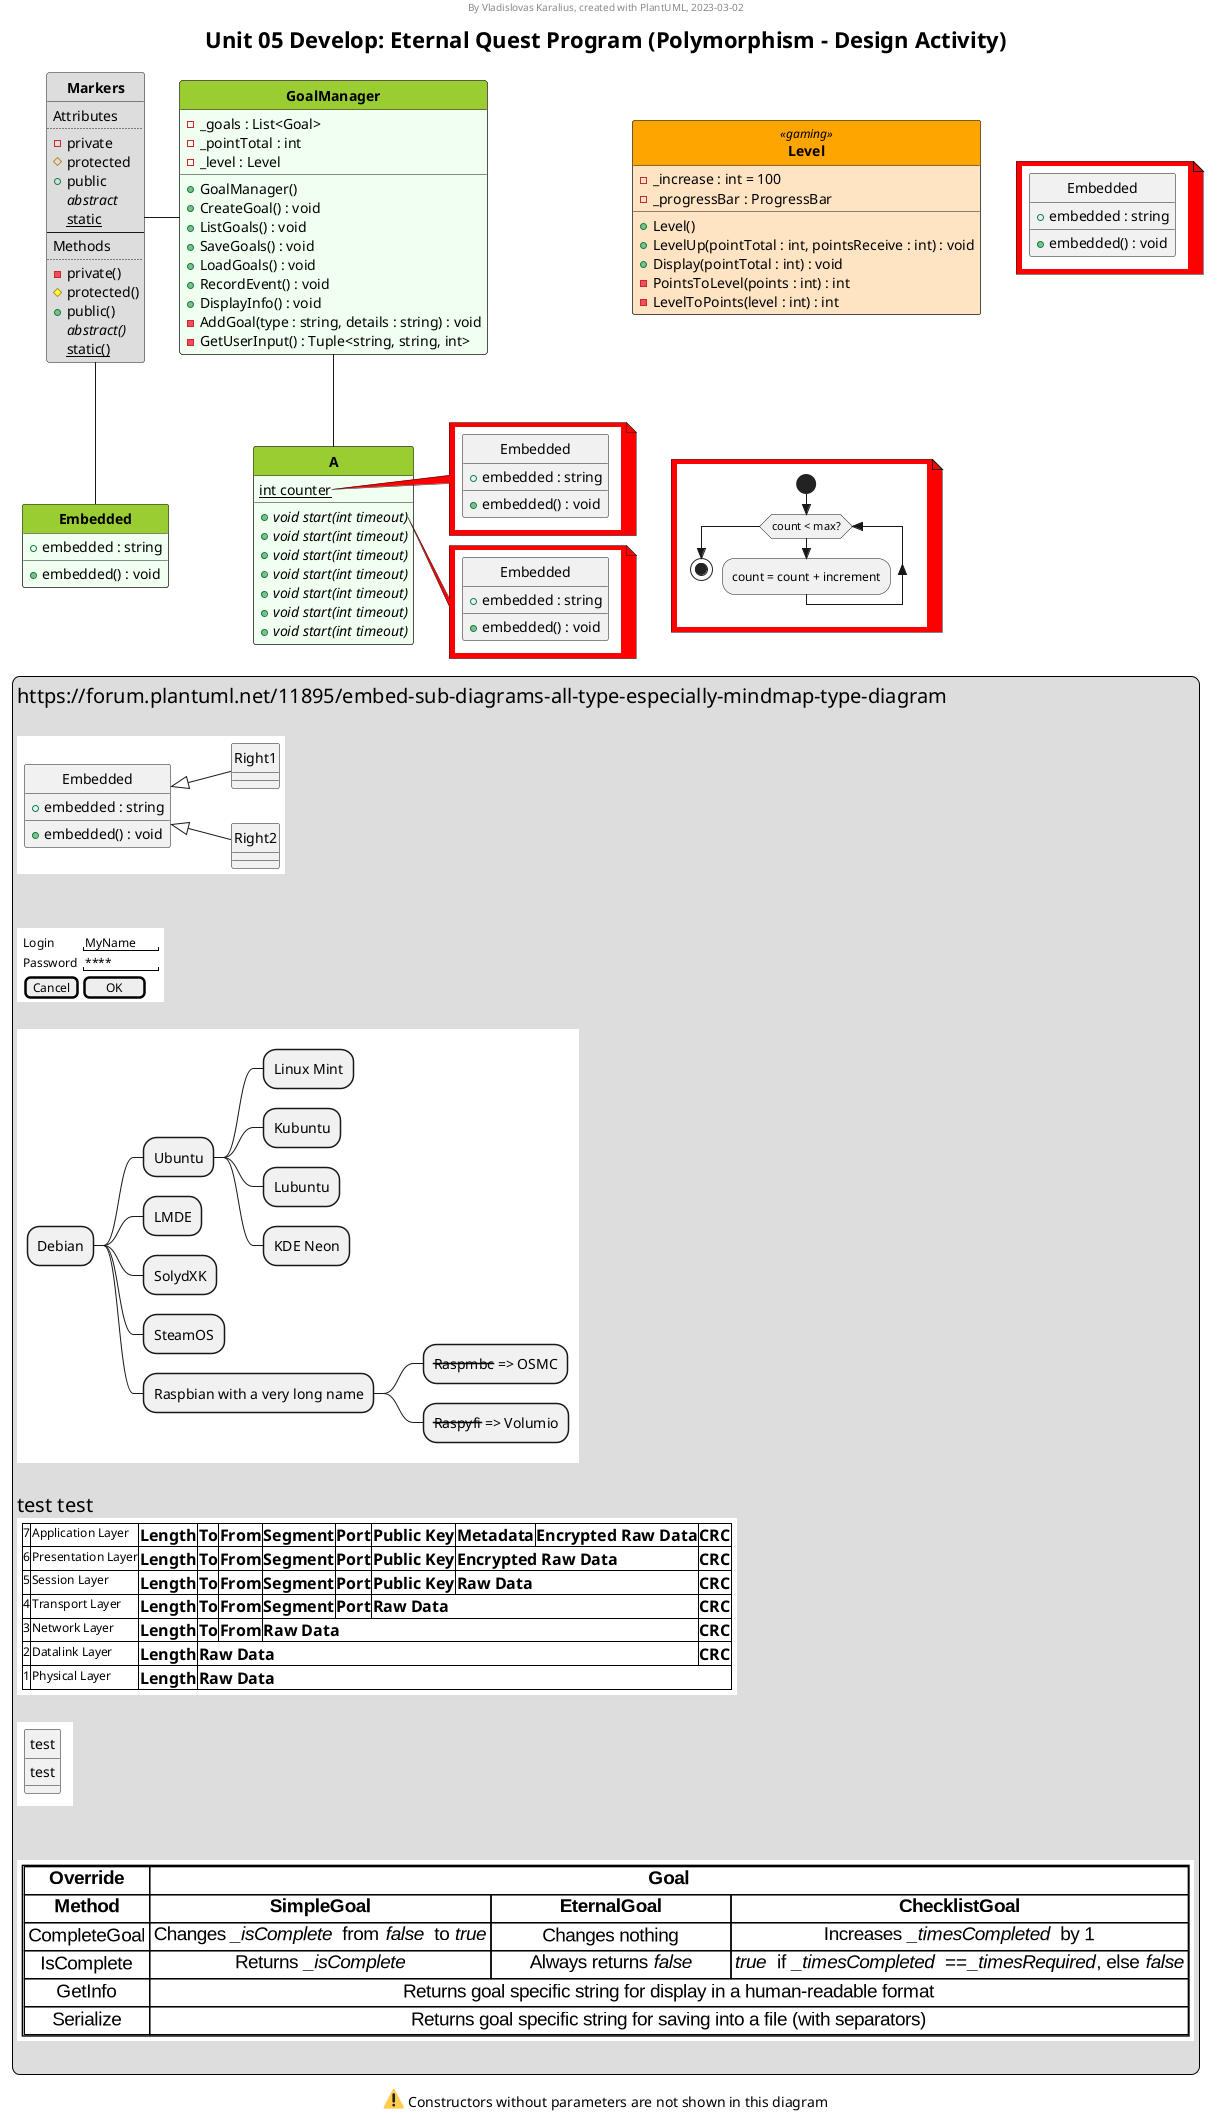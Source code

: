 @startuml UML_diagram

'--Formatting options--
hide circle
hide empty members
'skinparam classAttributeIconSize 0
skinparam style strictuml
'skinparam groupInheritance 2
'skinparam linetype ortho
'skinparam Nodesep 15
'skinparam Ranksep 25
'left to right direction

'--Styling--
'skinparam BackgroundColor White/LightGreen
skinparam TitleFontSize 22

<style>
classDiagram {
  class {
    '-attributes and methods-
    'FontSize 14
    'FontColor black
    'BackgroundColor #fefece
    BackgroundColor #f0fff0
    'RoundCorner 0
    '-class name-
    header {
      'FontSize 12
      'FontColor Black
      FontStyle bold
      BackgroundColor YellowGreen
    }

    ' Alternative class style 1
    .gaming {
      BackgroundColor Bisque
      header {
        BackgroundColor Orange
      }
    }

    ' Alternative class style 2
    .test {
      BackgroundColor #eeeeee
      header {
        BackgroundColor #cccccc
      }
    }
  }

  note {
    BackgroundColor Red
    'LineColor White
    Padding 200
    Margin 200
  }
  legend {
    FontSize 20
  }
</style>

'--Header, title, caption--
center header By Vladislovas Karalius, created with PlantUML, 2023-03-02
title Unit 05 Develop: Eternal Quest Program (Polymorphism - Design Activity)
caption <:warning:> Constructors without parameters are not shown in this diagram

' Dummy class that explains visibility symbols
class Markers #dddddd {
Attributes
..
- private
# protected
+ public
{abstract} abstract
{static} static
--
Methods
..
- private()
# protected()
+ public()
{abstract} abstract()
{static} static()
}

'Goal -right[hidden]- Markers

'--Main--
class GoalManager {
  - _goals : List<Goal>
  - _pointTotal : int
  - _level : Level
  + GoalManager()
  + CreateGoal() : void
  + ListGoals() : void
  + SaveGoals() : void
  + LoadGoals() : void
  + RecordEvent() : void
  + DisplayInfo() : void
  - AddGoal(type : string, details : string) : void
  - GetUserInput() : Tuple<string, string, int>
}

class Level <<gaming>> {
  - _increase : int = 100
  - _progressBar : ProgressBar
  + Level()
  + LevelUp(pointTotal : int, pointsReceive : int) : void
  + Display(pointTotal : int) : void
  - PointsToLevel(points : int) : int
  - LevelToPoints(level : int) : int
}


class Embedded {
  + embedded : string
  + embedded() : void
}

note as Note0
{{
class Embedded {
  + embedded : string
  + embedded() : void
}
}}
endnote


class A {
{static} int counter
+void {abstract} start(int timeout)
+void {abstract} start(int timeout)
+void {abstract} start(int timeout)
+void {abstract} start(int timeout)
+void {abstract} start(int timeout)
+void {abstract} start(int timeout)
+void {abstract} start(int timeout)
}
note right of A::counter
{{
class Embedded {
  + embedded : string
  + embedded() : void
}
}}
end note
note right of A::start
{{
class Embedded {
  + embedded : string
  + embedded() : void
}
}}
end note

Markers -- Embedded
GoalManager -l Markers
GoalManager -- A



note as Note1
{{
    start

    while (count < max?)
      :count = count + increment;
    endwhile

    stop
}}
end note


'--Description--
legend bottom
https://forum.plantuml.net/11895/embed-sub-diagrams-all-type-especially-mindmap-type-diagram

{{
left to right direction
class Embedded {
  + embedded : string
  + embedded() : void
}
Embedded <|-- Right1
Embedded <|-- Right2

}}


{{
salt
{
  Login    | "MyName   "
  Password | "****     "
  [Cancel] | [  OK   ]
}
}}

{{mindmap
* Debian
** Ubuntu
*** Linux Mint
*** Kubuntu
*** Lubuntu
*** KDE Neon
** LMDE
** SolydXK
** SteamOS
** Raspbian with a very long name
*** <s>Raspmbc</s> => OSMC
*** <s>Raspyfi</s> => Volumio
}}

test test
{{
salt
{#
  | 7 | Application Layer  |= Length |= To |= From |= Segment |= Port |= Public Key |= Metadata |= Encrypted Raw Data |= CRC
  | 6 | Presentation Layer |= Length |= To |= From |= Segment |= Port |= Public Key |= Encrypted Raw Data | *         |= CRC
  | 5 | Session Layer      |= Length |= To |= From |= Segment |= Port |= Public Key |= Raw Data           | *         |= CRC
  | 4 | Transport Layer    |= Length |= To |= From |= Segment |= Port |= Raw Data   | *                   | *         |= CRC
  | 3 | Network Layer      |= Length |= To |= From |= Raw Data | *    | *           | *                   | *         |= CRC
  | 2 | Datalink Layer     |= Length |= Raw Data | * | *       | *    | *           | *                   | *         |= CRC
  | 1 | Physical Layer     |= Length |= Raw Data | * | *       | *    | *           | *                   | *         | *
}
}}

{{uml
Class test {
test
}
}}


{{
digraph methods {
    methods [shape=none, margin=0
  label=<<font face="Arial"><table border='1' cellborder='1' cellspacing='0'>
  <th>
    <td><b>Override</b></td>
    <td colspan="3"><b>Goal</b></td>
  </th>
  <th>
    <td><b>Method</b></td>
    <td><b>SimpleGoal</b></td>
    <td width="180"><b>EternalGoal</b></td>
    <td><b>ChecklistGoal</b></td>
  </th>
  <tr>
    <td>CompleteGoal</td>
    <td>Changes <i>_isComplete</i>  from <i>false</i>  to <i>true</i></td>
    <td>Changes nothing</td>
    <td>Increases <i>_timesCompleted</i>  by 1</td>
  </tr>
  <tr>
    <td>IsComplete</td>
    <td>Returns <i>_isComplete</i></td>
    <td>Always returns <i>false</i></td>
    <td><i>true</i>  if <i>_timesCompleted</i>  ==<i>_timesRequired</i>, else <i>false</i></td>
  </tr>
  <tr>
    <td>GetInfo</td>
    <td colspan="3">Returns goal specific string for display in a human-readable format</td>
  </tr>
  <tr>
    <td>Serialize</td>
    <td colspan="3">Returns goal specific string for saving into a file (with separators)</td>
  </tr>
</table></font>>
  ];
}
}}

endlegend

@enduml